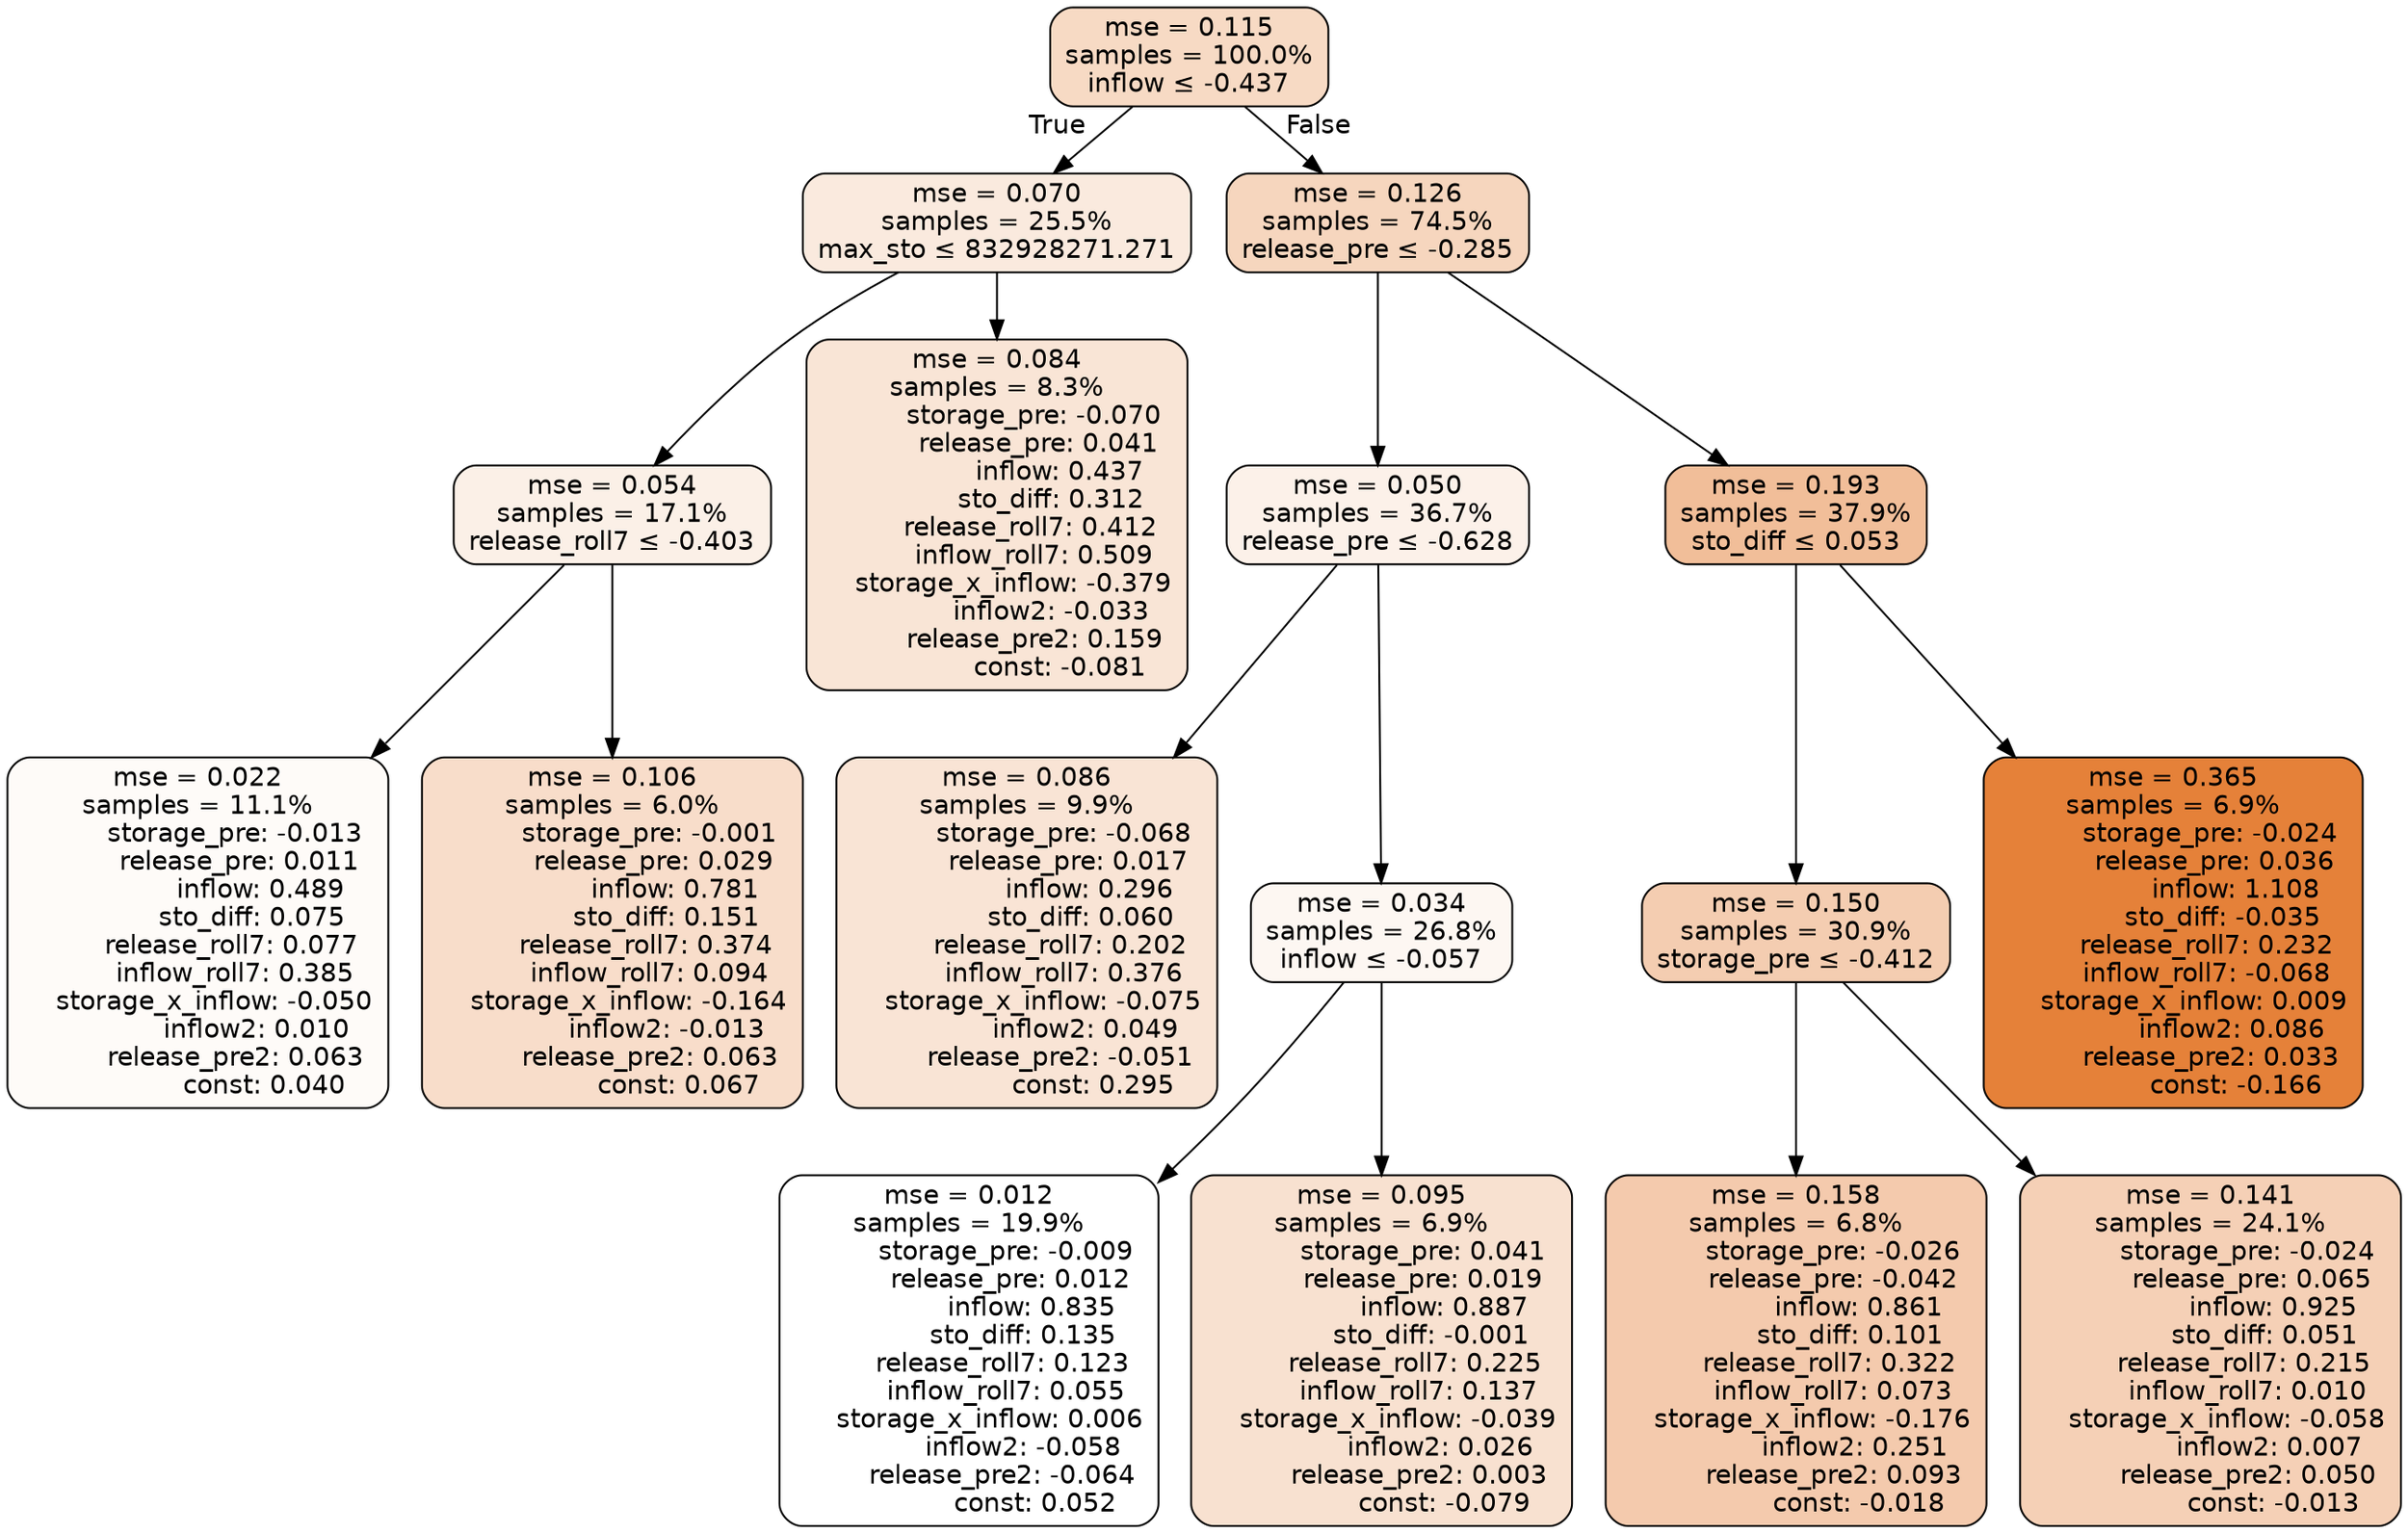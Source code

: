 digraph tree {
bgcolor="transparent"
node [shape=rectangle, style="filled, rounded", color="black", fontname=helvetica] ;
edge [fontname=helvetica] ;
	"0" [label="mse = 0.115
samples = 100.0%
inflow &le; -0.437", fillcolor="#f7dac4"]
	"1" [label="mse = 0.070
samples = 25.5%
max_sto &le; 832928271.271", fillcolor="#faeade"]
	"2" [label="mse = 0.054
samples = 17.1%
release_roll7 &le; -0.403", fillcolor="#fbf0e7"]
	"3" [label="mse = 0.022
samples = 11.1%
         storage_pre: -0.013
          release_pre: 0.011
               inflow: 0.489
             sto_diff: 0.075
        release_roll7: 0.077
         inflow_roll7: 0.385
    storage_x_inflow: -0.050
              inflow2: 0.010
         release_pre2: 0.063
                const: 0.040", fillcolor="#fefbf8"]
	"4" [label="mse = 0.106
samples = 6.0%
         storage_pre: -0.001
          release_pre: 0.029
               inflow: 0.781
             sto_diff: 0.151
        release_roll7: 0.374
         inflow_roll7: 0.094
    storage_x_inflow: -0.164
             inflow2: -0.013
         release_pre2: 0.063
                const: 0.067", fillcolor="#f8ddca"]
	"5" [label="mse = 0.084
samples = 8.3%
         storage_pre: -0.070
          release_pre: 0.041
               inflow: 0.437
             sto_diff: 0.312
        release_roll7: 0.412
         inflow_roll7: 0.509
    storage_x_inflow: -0.379
             inflow2: -0.033
         release_pre2: 0.159
               const: -0.081", fillcolor="#f9e5d6"]
	"6" [label="mse = 0.126
samples = 74.5%
release_pre &le; -0.285", fillcolor="#f6d6be"]
	"7" [label="mse = 0.050
samples = 36.7%
release_pre &le; -0.628", fillcolor="#fcf1e9"]
	"8" [label="mse = 0.086
samples = 9.9%
         storage_pre: -0.068
          release_pre: 0.017
               inflow: 0.296
             sto_diff: 0.060
        release_roll7: 0.202
         inflow_roll7: 0.376
    storage_x_inflow: -0.075
              inflow2: 0.049
        release_pre2: -0.051
                const: 0.295", fillcolor="#f9e4d5"]
	"9" [label="mse = 0.034
samples = 26.8%
inflow &le; -0.057", fillcolor="#fdf7f2"]
	"10" [label="mse = 0.012
samples = 19.9%
         storage_pre: -0.009
          release_pre: 0.012
               inflow: 0.835
             sto_diff: 0.135
        release_roll7: 0.123
         inflow_roll7: 0.055
     storage_x_inflow: 0.006
             inflow2: -0.058
        release_pre2: -0.064
                const: 0.052", fillcolor="#ffffff"]
	"11" [label="mse = 0.095
samples = 6.9%
          storage_pre: 0.041
          release_pre: 0.019
               inflow: 0.887
            sto_diff: -0.001
        release_roll7: 0.225
         inflow_roll7: 0.137
    storage_x_inflow: -0.039
              inflow2: 0.026
         release_pre2: 0.003
               const: -0.079", fillcolor="#f8e1d0"]
	"12" [label="mse = 0.193
samples = 37.9%
sto_diff &le; 0.053", fillcolor="#f1be99"]
	"13" [label="mse = 0.150
samples = 30.9%
storage_pre &le; -0.412", fillcolor="#f4cdb1"]
	"14" [label="mse = 0.158
samples = 6.8%
         storage_pre: -0.026
         release_pre: -0.042
               inflow: 0.861
             sto_diff: 0.101
        release_roll7: 0.322
         inflow_roll7: 0.073
    storage_x_inflow: -0.176
              inflow2: 0.251
         release_pre2: 0.093
               const: -0.018", fillcolor="#f4caad"]
	"15" [label="mse = 0.141
samples = 24.1%
         storage_pre: -0.024
          release_pre: 0.065
               inflow: 0.925
             sto_diff: 0.051
        release_roll7: 0.215
         inflow_roll7: 0.010
    storage_x_inflow: -0.058
              inflow2: 0.007
         release_pre2: 0.050
               const: -0.013", fillcolor="#f5d0b6"]
	"16" [label="mse = 0.365
samples = 6.9%
         storage_pre: -0.024
          release_pre: 0.036
               inflow: 1.108
            sto_diff: -0.035
        release_roll7: 0.232
        inflow_roll7: -0.068
     storage_x_inflow: 0.009
              inflow2: 0.086
         release_pre2: 0.033
               const: -0.166", fillcolor="#e58139"]

	"0" -> "1" [labeldistance=2.5, labelangle=45, headlabel="True"]
	"1" -> "2"
	"2" -> "3"
	"2" -> "4"
	"1" -> "5"
	"0" -> "6" [labeldistance=2.5, labelangle=-45, headlabel="False"]
	"6" -> "7"
	"7" -> "8"
	"7" -> "9"
	"9" -> "10"
	"9" -> "11"
	"6" -> "12"
	"12" -> "13"
	"13" -> "14"
	"13" -> "15"
	"12" -> "16"
}
